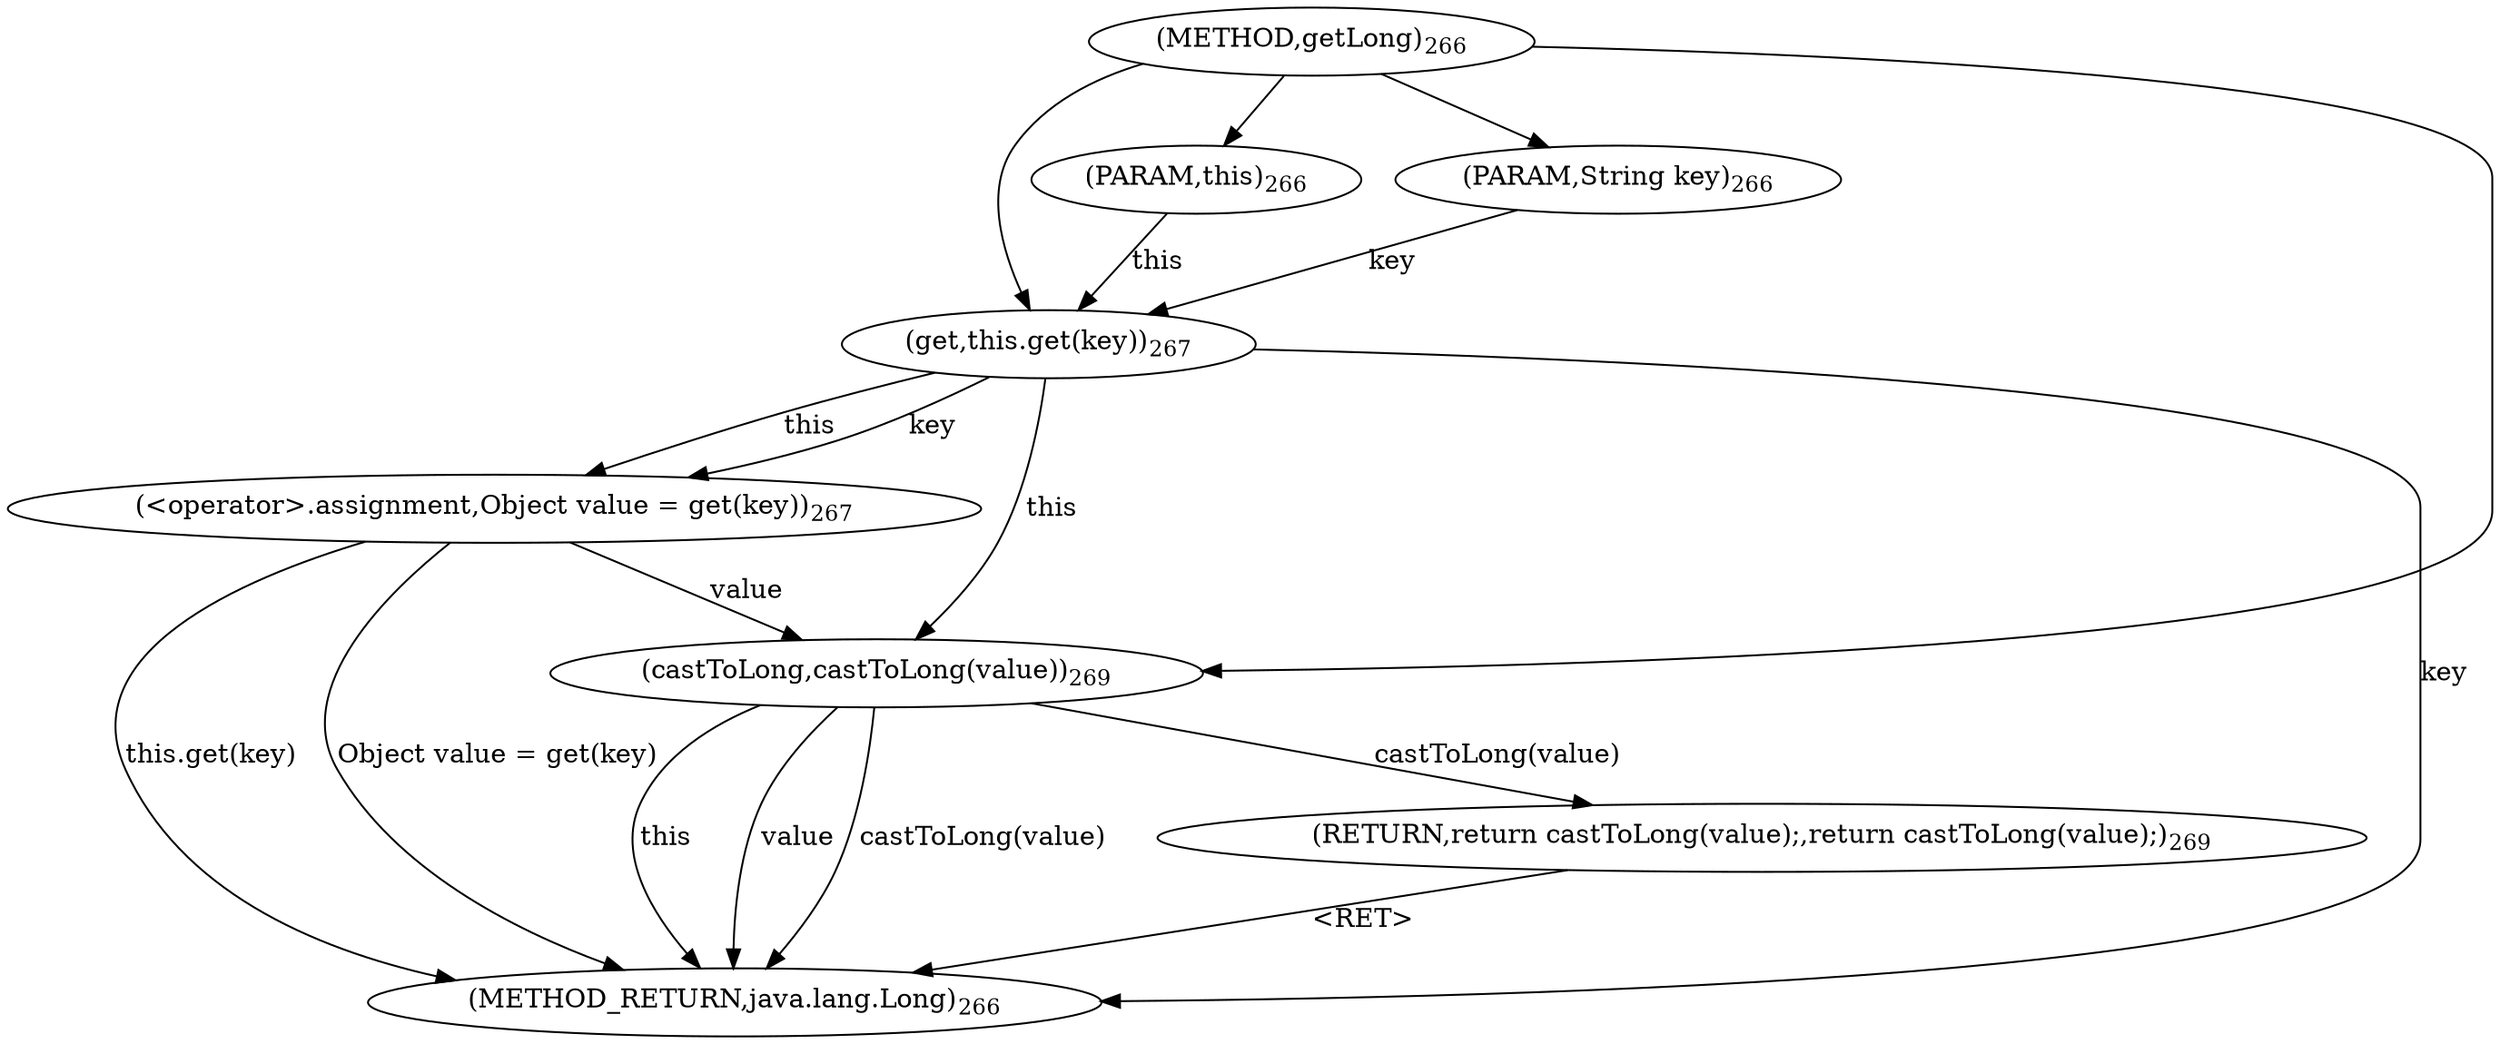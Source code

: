 digraph "getLong" {  
"807" [label = <(METHOD,getLong)<SUB>266</SUB>> ]
"820" [label = <(METHOD_RETURN,java.lang.Long)<SUB>266</SUB>> ]
"37" [label = <(PARAM,this)<SUB>266</SUB>> ]
"808" [label = <(PARAM,String key)<SUB>266</SUB>> ]
"811" [label = <(&lt;operator&gt;.assignment,Object value = get(key))<SUB>267</SUB>> ]
"815" [label = <(RETURN,return castToLong(value);,return castToLong(value);)<SUB>269</SUB>> ]
"811" [label = <(&lt;operator&gt;.assignment,Object value = get(key))<SUB>267</SUB>> ]
"811" [label = <(&lt;operator&gt;.assignment,Object value = get(key))<SUB>267</SUB>> ]
"816" [label = <(castToLong,castToLong(value))<SUB>269</SUB>> ]
"813" [label = <(get,this.get(key))<SUB>267</SUB>> ]
"813" [label = <(get,this.get(key))<SUB>267</SUB>> ]
"816" [label = <(castToLong,castToLong(value))<SUB>269</SUB>> ]
"816" [label = <(castToLong,castToLong(value))<SUB>269</SUB>> ]
  "815" -> "820"  [ label = "&lt;RET&gt;"] 
  "813" -> "820"  [ label = "key"] 
  "811" -> "820"  [ label = "this.get(key)"] 
  "811" -> "820"  [ label = "Object value = get(key)"] 
  "816" -> "820"  [ label = "this"] 
  "816" -> "820"  [ label = "value"] 
  "816" -> "820"  [ label = "castToLong(value)"] 
  "807" -> "37" 
  "807" -> "808" 
  "813" -> "811"  [ label = "this"] 
  "813" -> "811"  [ label = "key"] 
  "816" -> "815"  [ label = "castToLong(value)"] 
  "37" -> "813"  [ label = "this"] 
  "807" -> "813" 
  "808" -> "813"  [ label = "key"] 
  "813" -> "816"  [ label = "this"] 
  "807" -> "816" 
  "811" -> "816"  [ label = "value"] 
}
